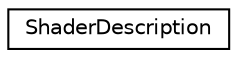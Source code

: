 digraph "Graphical Class Hierarchy"
{
  edge [fontname="Helvetica",fontsize="10",labelfontname="Helvetica",labelfontsize="10"];
  node [fontname="Helvetica",fontsize="10",shape=record];
  rankdir="LR";
  Node1 [label="ShaderDescription",height=0.2,width=0.4,color="black", fillcolor="white", style="filled",URL="$struct_shader_description.html"];
}

